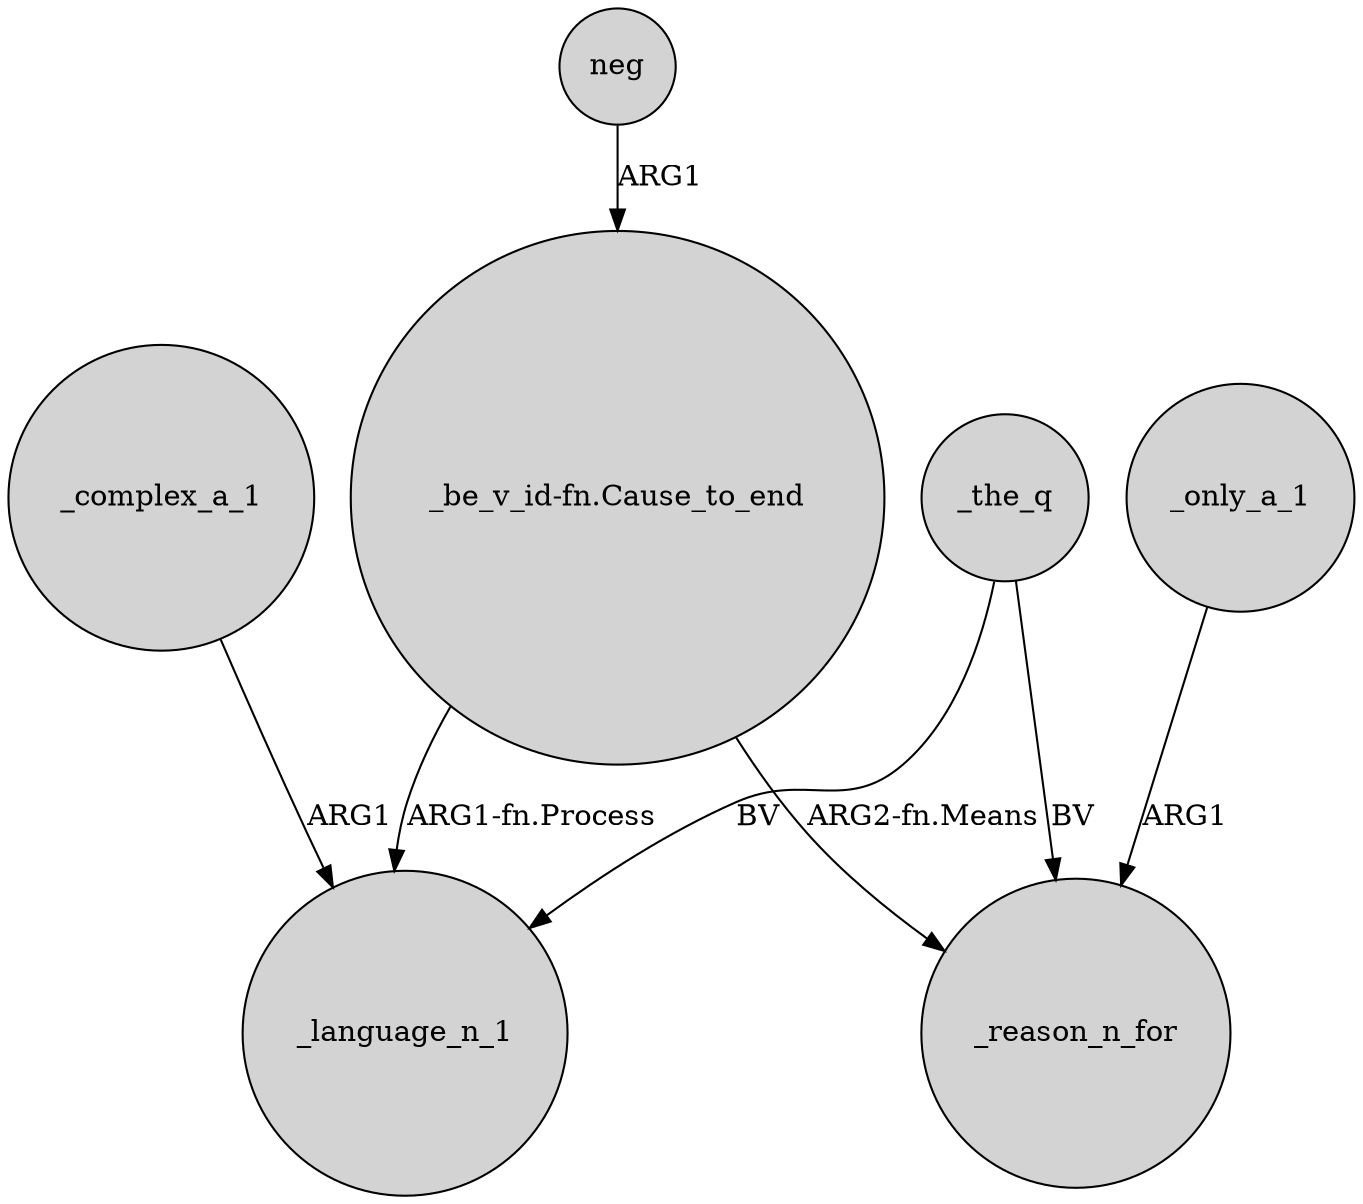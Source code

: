 digraph {
	node [shape=circle style=filled]
	"_be_v_id-fn.Cause_to_end" -> _reason_n_for [label="ARG2-fn.Means"]
	_the_q -> _language_n_1 [label=BV]
	"_be_v_id-fn.Cause_to_end" -> _language_n_1 [label="ARG1-fn.Process"]
	_only_a_1 -> _reason_n_for [label=ARG1]
	_complex_a_1 -> _language_n_1 [label=ARG1]
	_the_q -> _reason_n_for [label=BV]
	neg -> "_be_v_id-fn.Cause_to_end" [label=ARG1]
}
